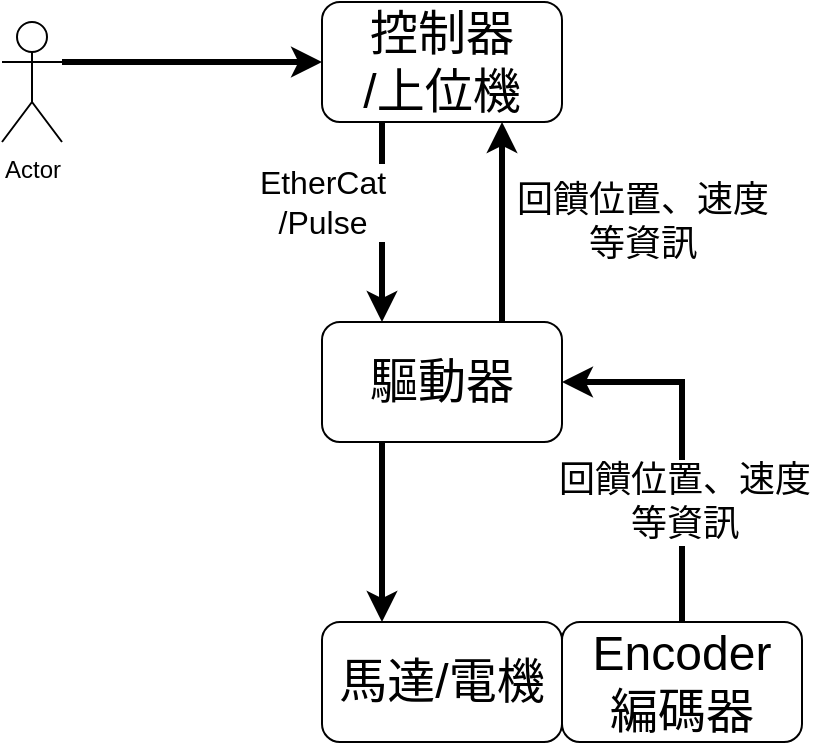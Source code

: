 <mxfile version="24.3.1" type="github">
  <diagram name="第 1 页" id="O6Px1F-Q0kdx2llOO8A1">
    <mxGraphModel dx="1434" dy="756" grid="1" gridSize="10" guides="1" tooltips="1" connect="1" arrows="1" fold="1" page="1" pageScale="1" pageWidth="827" pageHeight="1169" math="0" shadow="0">
      <root>
        <mxCell id="0" />
        <mxCell id="1" parent="0" />
        <mxCell id="fKm0TlUFM36616kuR0w7-1" value="Actor" style="shape=umlActor;verticalLabelPosition=bottom;verticalAlign=top;html=1;outlineConnect=0;" vertex="1" parent="1">
          <mxGeometry x="120" y="200" width="30" height="60" as="geometry" />
        </mxCell>
        <mxCell id="fKm0TlUFM36616kuR0w7-2" value="控制器&lt;div&gt;/上位機&lt;/div&gt;" style="rounded=1;whiteSpace=wrap;html=1;fontSize=24;" vertex="1" parent="1">
          <mxGeometry x="280" y="190" width="120" height="60" as="geometry" />
        </mxCell>
        <mxCell id="fKm0TlUFM36616kuR0w7-3" value="驅動器" style="rounded=1;whiteSpace=wrap;html=1;fontSize=24;" vertex="1" parent="1">
          <mxGeometry x="280" y="350" width="120" height="60" as="geometry" />
        </mxCell>
        <mxCell id="fKm0TlUFM36616kuR0w7-4" value="馬達/電機" style="rounded=1;whiteSpace=wrap;html=1;fontSize=24;" vertex="1" parent="1">
          <mxGeometry x="280" y="500" width="120" height="60" as="geometry" />
        </mxCell>
        <mxCell id="fKm0TlUFM36616kuR0w7-5" value="Encoder&lt;div style=&quot;font-size: 24px;&quot;&gt;編碼器&lt;/div&gt;" style="rounded=1;whiteSpace=wrap;html=1;fontSize=24;" vertex="1" parent="1">
          <mxGeometry x="400" y="500" width="120" height="60" as="geometry" />
        </mxCell>
        <mxCell id="fKm0TlUFM36616kuR0w7-6" value="" style="endArrow=classic;html=1;rounded=0;exitX=0.5;exitY=0;exitDx=0;exitDy=0;entryX=1;entryY=0.5;entryDx=0;entryDy=0;strokeWidth=3;" edge="1" parent="1" source="fKm0TlUFM36616kuR0w7-5" target="fKm0TlUFM36616kuR0w7-3">
          <mxGeometry width="50" height="50" relative="1" as="geometry">
            <mxPoint x="390" y="410" as="sourcePoint" />
            <mxPoint x="440" y="360" as="targetPoint" />
            <Array as="points">
              <mxPoint x="460" y="380" />
            </Array>
          </mxGeometry>
        </mxCell>
        <mxCell id="fKm0TlUFM36616kuR0w7-11" value="回饋位置、速度&lt;div style=&quot;font-size: 18px;&quot;&gt;等資訊&lt;/div&gt;" style="edgeLabel;html=1;align=center;verticalAlign=middle;resizable=0;points=[];fontSize=18;" vertex="1" connectable="0" parent="fKm0TlUFM36616kuR0w7-6">
          <mxGeometry x="-0.333" y="-1" relative="1" as="geometry">
            <mxPoint as="offset" />
          </mxGeometry>
        </mxCell>
        <mxCell id="fKm0TlUFM36616kuR0w7-7" value="" style="endArrow=classic;html=1;rounded=0;exitX=0.25;exitY=1;exitDx=0;exitDy=0;entryX=0.25;entryY=0;entryDx=0;entryDy=0;strokeWidth=3;" edge="1" parent="1" source="fKm0TlUFM36616kuR0w7-2" target="fKm0TlUFM36616kuR0w7-3">
          <mxGeometry width="50" height="50" relative="1" as="geometry">
            <mxPoint x="390" y="410" as="sourcePoint" />
            <mxPoint x="440" y="360" as="targetPoint" />
          </mxGeometry>
        </mxCell>
        <mxCell id="fKm0TlUFM36616kuR0w7-20" value="&lt;font style=&quot;font-size: 16px;&quot;&gt;EtherCat&lt;/font&gt;&lt;div style=&quot;font-size: 16px;&quot;&gt;&lt;font style=&quot;font-size: 16px;&quot;&gt;/Pulse&lt;/font&gt;&lt;/div&gt;" style="edgeLabel;html=1;align=center;verticalAlign=middle;resizable=0;points=[];" vertex="1" connectable="0" parent="fKm0TlUFM36616kuR0w7-7">
          <mxGeometry x="-0.3" y="3" relative="1" as="geometry">
            <mxPoint x="-33" y="5" as="offset" />
          </mxGeometry>
        </mxCell>
        <mxCell id="fKm0TlUFM36616kuR0w7-8" value="" style="endArrow=classic;html=1;rounded=0;exitX=0.25;exitY=1;exitDx=0;exitDy=0;entryX=0.25;entryY=0;entryDx=0;entryDy=0;strokeWidth=3;" edge="1" parent="1" source="fKm0TlUFM36616kuR0w7-3" target="fKm0TlUFM36616kuR0w7-4">
          <mxGeometry width="50" height="50" relative="1" as="geometry">
            <mxPoint x="390" y="410" as="sourcePoint" />
            <mxPoint x="440" y="360" as="targetPoint" />
          </mxGeometry>
        </mxCell>
        <mxCell id="fKm0TlUFM36616kuR0w7-10" value="" style="endArrow=classic;html=1;rounded=0;entryX=0.75;entryY=1;entryDx=0;entryDy=0;exitX=0.75;exitY=0;exitDx=0;exitDy=0;strokeWidth=3;" edge="1" parent="1" source="fKm0TlUFM36616kuR0w7-3" target="fKm0TlUFM36616kuR0w7-2">
          <mxGeometry width="50" height="50" relative="1" as="geometry">
            <mxPoint x="390" y="410" as="sourcePoint" />
            <mxPoint x="440" y="360" as="targetPoint" />
          </mxGeometry>
        </mxCell>
        <mxCell id="fKm0TlUFM36616kuR0w7-15" value="&lt;span style=&quot;font-size: 18px;&quot;&gt;回饋位置、速度&lt;/span&gt;&lt;div style=&quot;font-size: 18px;&quot;&gt;等資訊&lt;/div&gt;" style="edgeLabel;html=1;align=center;verticalAlign=middle;resizable=0;points=[];" vertex="1" connectable="0" parent="fKm0TlUFM36616kuR0w7-10">
          <mxGeometry x="-0.28" y="-1" relative="1" as="geometry">
            <mxPoint x="69" y="-14" as="offset" />
          </mxGeometry>
        </mxCell>
        <mxCell id="fKm0TlUFM36616kuR0w7-19" value="" style="endArrow=classic;html=1;rounded=0;exitX=1;exitY=0.333;exitDx=0;exitDy=0;entryX=0;entryY=0.5;entryDx=0;entryDy=0;strokeWidth=3;exitPerimeter=0;" edge="1" parent="1" source="fKm0TlUFM36616kuR0w7-1" target="fKm0TlUFM36616kuR0w7-2">
          <mxGeometry width="50" height="50" relative="1" as="geometry">
            <mxPoint x="320" y="420" as="sourcePoint" />
            <mxPoint x="320" y="510" as="targetPoint" />
          </mxGeometry>
        </mxCell>
      </root>
    </mxGraphModel>
  </diagram>
</mxfile>
